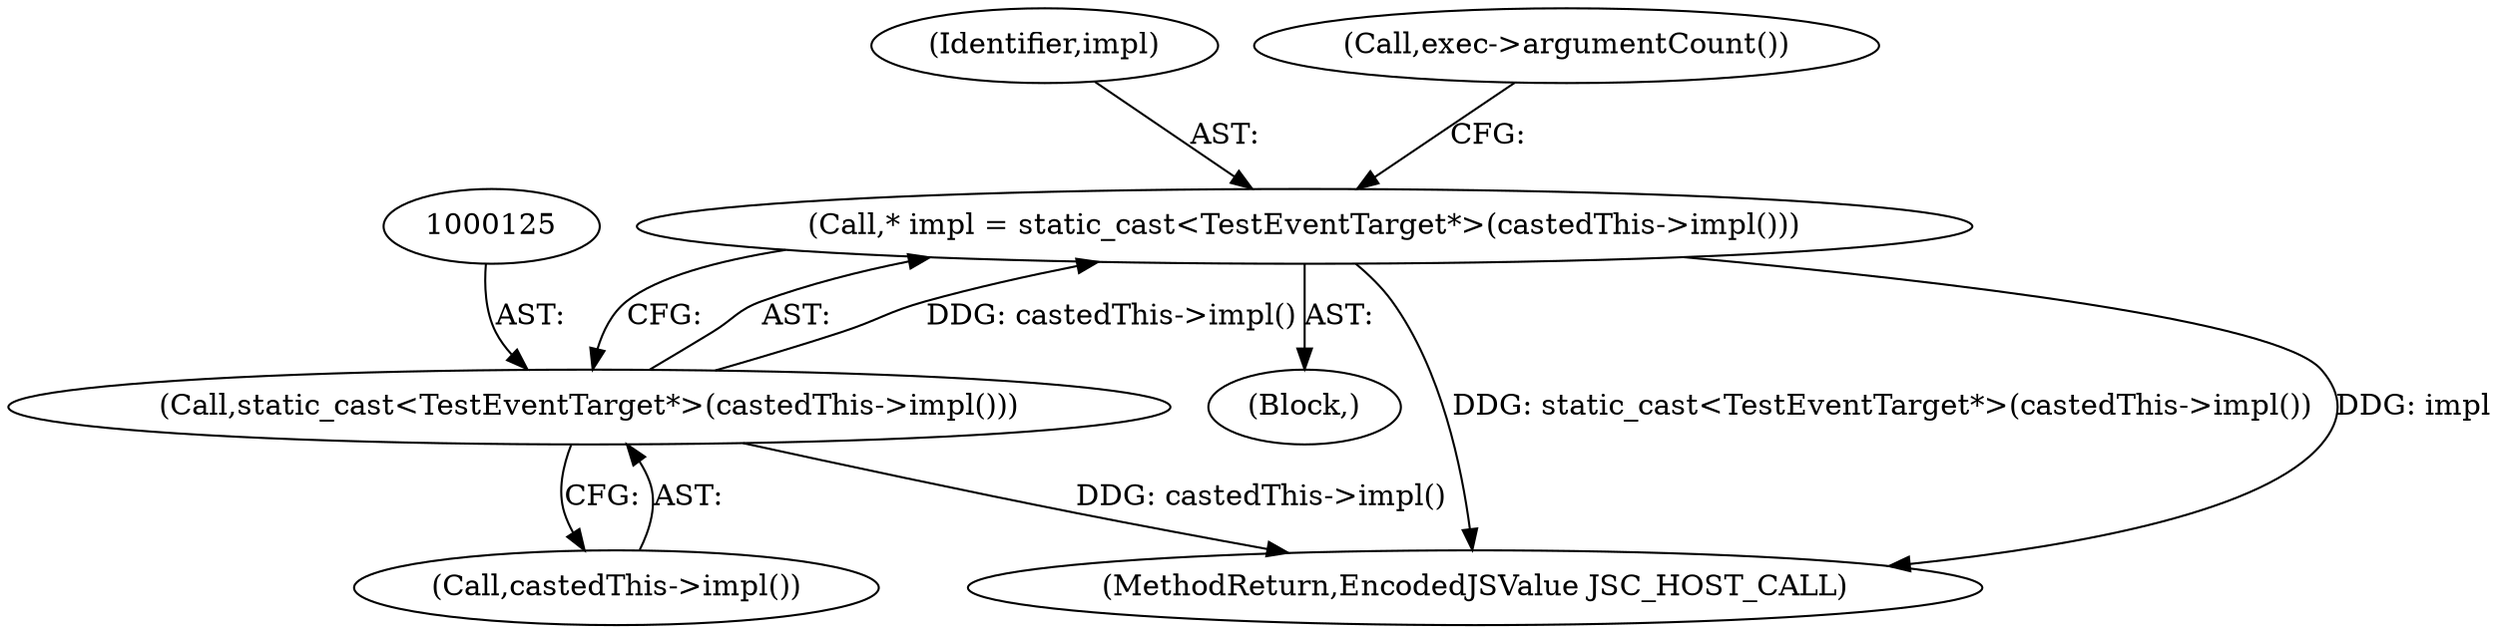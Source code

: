 digraph "0_Chrome_b944f670bb7a8a919daac497a4ea0536c954c201_12@pointer" {
"1000122" [label="(Call,* impl = static_cast<TestEventTarget*>(castedThis->impl()))"];
"1000124" [label="(Call,static_cast<TestEventTarget*>(castedThis->impl()))"];
"1000123" [label="(Identifier,impl)"];
"1000102" [label="(Block,)"];
"1000126" [label="(Call,castedThis->impl())"];
"1000124" [label="(Call,static_cast<TestEventTarget*>(castedThis->impl()))"];
"1000122" [label="(Call,* impl = static_cast<TestEventTarget*>(castedThis->impl()))"];
"1000129" [label="(Call,exec->argumentCount())"];
"1000163" [label="(MethodReturn,EncodedJSValue JSC_HOST_CALL)"];
"1000122" -> "1000102"  [label="AST: "];
"1000122" -> "1000124"  [label="CFG: "];
"1000123" -> "1000122"  [label="AST: "];
"1000124" -> "1000122"  [label="AST: "];
"1000129" -> "1000122"  [label="CFG: "];
"1000122" -> "1000163"  [label="DDG: static_cast<TestEventTarget*>(castedThis->impl())"];
"1000122" -> "1000163"  [label="DDG: impl"];
"1000124" -> "1000122"  [label="DDG: castedThis->impl()"];
"1000124" -> "1000126"  [label="CFG: "];
"1000125" -> "1000124"  [label="AST: "];
"1000126" -> "1000124"  [label="AST: "];
"1000124" -> "1000163"  [label="DDG: castedThis->impl()"];
}
